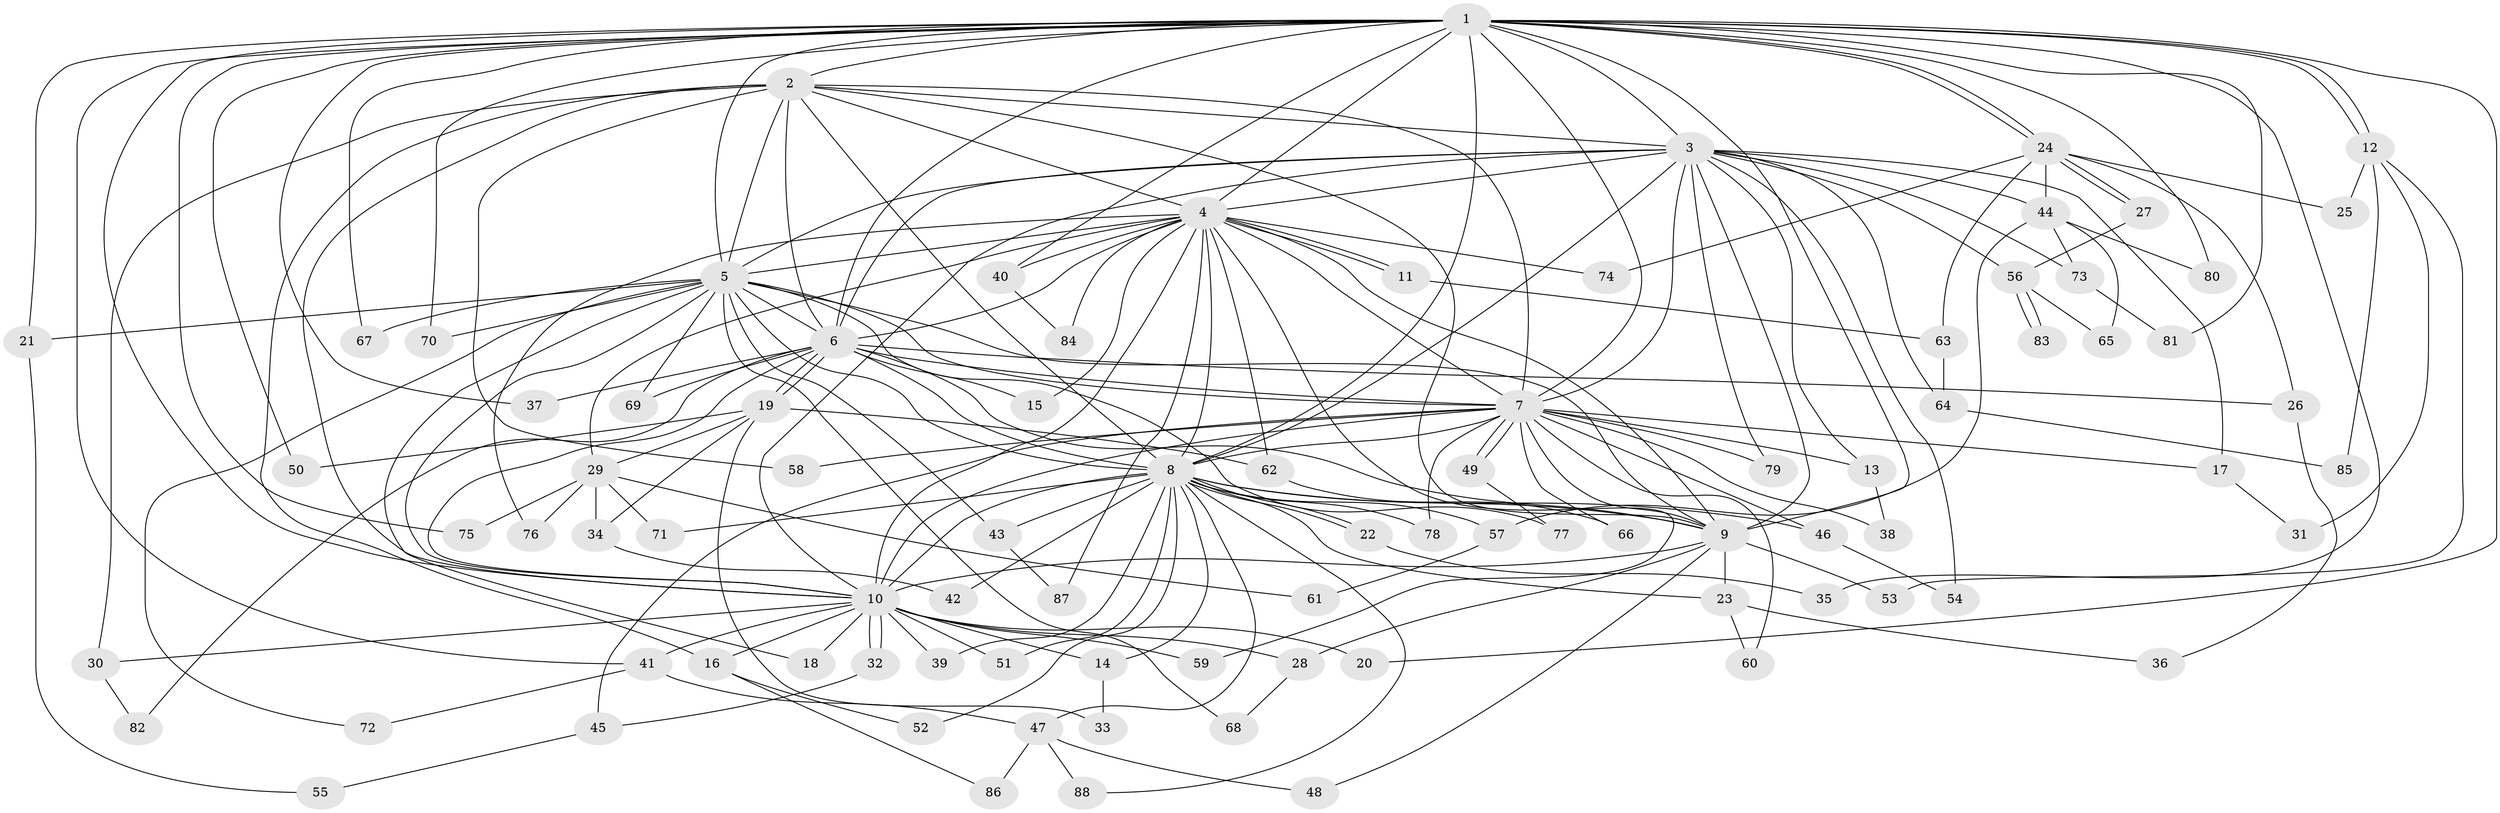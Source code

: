 // coarse degree distribution, {12: 0.03773584905660377, 16: 0.07547169811320754, 20: 0.03773584905660377, 3: 0.2830188679245283, 2: 0.3584905660377358, 6: 0.03773584905660377, 5: 0.018867924528301886, 4: 0.07547169811320754, 7: 0.03773584905660377, 15: 0.018867924528301886, 1: 0.018867924528301886}
// Generated by graph-tools (version 1.1) at 2025/36/03/04/25 23:36:24]
// undirected, 88 vertices, 201 edges
graph export_dot {
  node [color=gray90,style=filled];
  1;
  2;
  3;
  4;
  5;
  6;
  7;
  8;
  9;
  10;
  11;
  12;
  13;
  14;
  15;
  16;
  17;
  18;
  19;
  20;
  21;
  22;
  23;
  24;
  25;
  26;
  27;
  28;
  29;
  30;
  31;
  32;
  33;
  34;
  35;
  36;
  37;
  38;
  39;
  40;
  41;
  42;
  43;
  44;
  45;
  46;
  47;
  48;
  49;
  50;
  51;
  52;
  53;
  54;
  55;
  56;
  57;
  58;
  59;
  60;
  61;
  62;
  63;
  64;
  65;
  66;
  67;
  68;
  69;
  70;
  71;
  72;
  73;
  74;
  75;
  76;
  77;
  78;
  79;
  80;
  81;
  82;
  83;
  84;
  85;
  86;
  87;
  88;
  1 -- 2;
  1 -- 3;
  1 -- 4;
  1 -- 5;
  1 -- 6;
  1 -- 7;
  1 -- 8;
  1 -- 9;
  1 -- 10;
  1 -- 12;
  1 -- 12;
  1 -- 20;
  1 -- 21;
  1 -- 24;
  1 -- 24;
  1 -- 35;
  1 -- 37;
  1 -- 40;
  1 -- 41;
  1 -- 50;
  1 -- 67;
  1 -- 70;
  1 -- 75;
  1 -- 80;
  1 -- 81;
  2 -- 3;
  2 -- 4;
  2 -- 5;
  2 -- 6;
  2 -- 7;
  2 -- 8;
  2 -- 9;
  2 -- 10;
  2 -- 16;
  2 -- 30;
  2 -- 58;
  3 -- 4;
  3 -- 5;
  3 -- 6;
  3 -- 7;
  3 -- 8;
  3 -- 9;
  3 -- 10;
  3 -- 13;
  3 -- 17;
  3 -- 44;
  3 -- 54;
  3 -- 56;
  3 -- 64;
  3 -- 73;
  3 -- 79;
  4 -- 5;
  4 -- 6;
  4 -- 7;
  4 -- 8;
  4 -- 9;
  4 -- 10;
  4 -- 11;
  4 -- 11;
  4 -- 15;
  4 -- 29;
  4 -- 40;
  4 -- 59;
  4 -- 62;
  4 -- 74;
  4 -- 76;
  4 -- 84;
  4 -- 87;
  5 -- 6;
  5 -- 7;
  5 -- 8;
  5 -- 9;
  5 -- 10;
  5 -- 18;
  5 -- 21;
  5 -- 43;
  5 -- 67;
  5 -- 68;
  5 -- 69;
  5 -- 70;
  5 -- 72;
  5 -- 77;
  6 -- 7;
  6 -- 8;
  6 -- 9;
  6 -- 10;
  6 -- 15;
  6 -- 19;
  6 -- 19;
  6 -- 26;
  6 -- 37;
  6 -- 69;
  6 -- 82;
  7 -- 8;
  7 -- 9;
  7 -- 10;
  7 -- 13;
  7 -- 17;
  7 -- 38;
  7 -- 45;
  7 -- 46;
  7 -- 49;
  7 -- 49;
  7 -- 58;
  7 -- 60;
  7 -- 66;
  7 -- 78;
  7 -- 79;
  8 -- 9;
  8 -- 10;
  8 -- 14;
  8 -- 22;
  8 -- 22;
  8 -- 23;
  8 -- 39;
  8 -- 42;
  8 -- 43;
  8 -- 46;
  8 -- 47;
  8 -- 51;
  8 -- 52;
  8 -- 57;
  8 -- 71;
  8 -- 78;
  8 -- 88;
  9 -- 10;
  9 -- 23;
  9 -- 28;
  9 -- 48;
  9 -- 53;
  10 -- 14;
  10 -- 16;
  10 -- 18;
  10 -- 20;
  10 -- 28;
  10 -- 30;
  10 -- 32;
  10 -- 32;
  10 -- 39;
  10 -- 41;
  10 -- 51;
  10 -- 59;
  11 -- 63;
  12 -- 25;
  12 -- 31;
  12 -- 53;
  12 -- 85;
  13 -- 38;
  14 -- 33;
  16 -- 52;
  16 -- 86;
  17 -- 31;
  19 -- 29;
  19 -- 33;
  19 -- 34;
  19 -- 50;
  19 -- 62;
  21 -- 55;
  22 -- 35;
  23 -- 36;
  23 -- 60;
  24 -- 25;
  24 -- 26;
  24 -- 27;
  24 -- 27;
  24 -- 44;
  24 -- 63;
  24 -- 74;
  26 -- 36;
  27 -- 56;
  28 -- 68;
  29 -- 34;
  29 -- 61;
  29 -- 71;
  29 -- 75;
  29 -- 76;
  30 -- 82;
  32 -- 45;
  34 -- 42;
  40 -- 84;
  41 -- 47;
  41 -- 72;
  43 -- 87;
  44 -- 57;
  44 -- 65;
  44 -- 73;
  44 -- 80;
  45 -- 55;
  46 -- 54;
  47 -- 48;
  47 -- 86;
  47 -- 88;
  49 -- 77;
  56 -- 65;
  56 -- 83;
  56 -- 83;
  57 -- 61;
  62 -- 66;
  63 -- 64;
  64 -- 85;
  73 -- 81;
}
